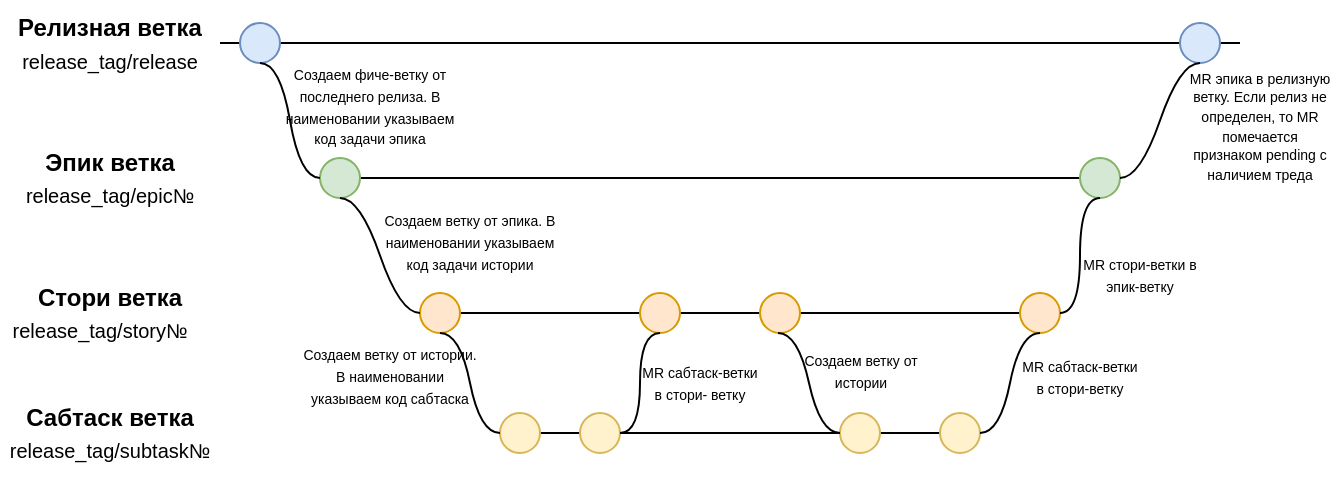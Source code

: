 <mxfile version="21.6.9" type="github">
  <diagram name="Страница — 1" id="x8Qyi_w7TCBruPxLDN-I">
    <mxGraphModel dx="941" dy="513" grid="1" gridSize="10" guides="1" tooltips="1" connect="1" arrows="1" fold="1" page="1" pageScale="1" pageWidth="827" pageHeight="1169" math="0" shadow="0">
      <root>
        <mxCell id="0" />
        <mxCell id="1" parent="0" />
        <mxCell id="yvYBYtpl62b4DiazGJpX-1" value="" style="line;strokeWidth=1;fillColor=none;align=left;verticalAlign=middle;spacingTop=-1;spacingLeft=3;spacingRight=3;rotatable=0;labelPosition=right;points=[];portConstraint=eastwest;" parent="1" vertex="1">
          <mxGeometry x="120" y="37.5" width="510" height="8" as="geometry" />
        </mxCell>
        <mxCell id="yvYBYtpl62b4DiazGJpX-2" value="Релизная ветка" style="text;align=center;fontStyle=1;verticalAlign=middle;spacingLeft=3;spacingRight=3;strokeColor=none;rotatable=0;points=[[0,0.5],[1,0.5]];portConstraint=eastwest;" parent="1" vertex="1">
          <mxGeometry x="40" y="20" width="50" height="26" as="geometry" />
        </mxCell>
        <mxCell id="yvYBYtpl62b4DiazGJpX-3" value="release_tag/release" style="text;align=center;fontStyle=0;verticalAlign=middle;spacingLeft=3;spacingRight=3;strokeColor=none;rotatable=0;points=[[0,0.5],[1,0.5]];portConstraint=eastwest;fontSize=10;" parent="1" vertex="1">
          <mxGeometry x="40" y="37.5" width="50" height="25.5" as="geometry" />
        </mxCell>
        <mxCell id="yvYBYtpl62b4DiazGJpX-4" value="" style="ellipse;fillColor=#dae8fc;strokeColor=#6c8ebf;fontSize=10;" parent="1" vertex="1">
          <mxGeometry x="130" y="31.5" width="20" height="20" as="geometry" />
        </mxCell>
        <mxCell id="yvYBYtpl62b4DiazGJpX-5" value="" style="line;strokeWidth=1;fillColor=none;align=left;verticalAlign=middle;spacingTop=-1;spacingLeft=3;spacingRight=3;rotatable=0;labelPosition=right;points=[];portConstraint=eastwest;" parent="1" vertex="1">
          <mxGeometry x="170" y="105" width="400" height="8" as="geometry" />
        </mxCell>
        <mxCell id="yvYBYtpl62b4DiazGJpX-6" value="Эпик ветка" style="text;align=center;fontStyle=1;verticalAlign=middle;spacingLeft=3;spacingRight=3;strokeColor=none;rotatable=0;points=[[0,0.5],[1,0.5]];portConstraint=eastwest;" parent="1" vertex="1">
          <mxGeometry x="40" y="87.5" width="50" height="26" as="geometry" />
        </mxCell>
        <mxCell id="yvYBYtpl62b4DiazGJpX-7" value="release_tag/epic№" style="text;align=center;fontStyle=0;verticalAlign=middle;spacingLeft=3;spacingRight=3;strokeColor=none;rotatable=0;points=[[0,0.5],[1,0.5]];portConstraint=eastwest;fontSize=10;" parent="1" vertex="1">
          <mxGeometry x="40" y="104.5" width="50" height="26" as="geometry" />
        </mxCell>
        <mxCell id="yvYBYtpl62b4DiazGJpX-8" value="" style="line;strokeWidth=1;fillColor=none;align=left;verticalAlign=middle;spacingTop=-1;spacingLeft=3;spacingRight=3;rotatable=0;labelPosition=right;points=[];portConstraint=eastwest;" parent="1" vertex="1">
          <mxGeometry x="220" y="172.5" width="320" height="8" as="geometry" />
        </mxCell>
        <mxCell id="yvYBYtpl62b4DiazGJpX-9" value="Стори ветка" style="text;align=center;fontStyle=1;verticalAlign=middle;spacingLeft=3;spacingRight=3;strokeColor=none;rotatable=0;points=[[0,0.5],[1,0.5]];portConstraint=eastwest;" parent="1" vertex="1">
          <mxGeometry x="40" y="155" width="50" height="26" as="geometry" />
        </mxCell>
        <mxCell id="yvYBYtpl62b4DiazGJpX-10" value="release_tag/story№" style="text;align=center;fontStyle=0;verticalAlign=middle;spacingLeft=3;spacingRight=3;strokeColor=none;rotatable=0;points=[[0,0.5],[1,0.5]];portConstraint=eastwest;fontSize=10;" parent="1" vertex="1">
          <mxGeometry x="10" y="172" width="100" height="26" as="geometry" />
        </mxCell>
        <mxCell id="yvYBYtpl62b4DiazGJpX-11" value="" style="line;strokeWidth=1;fillColor=none;align=left;verticalAlign=middle;spacingTop=-1;spacingLeft=3;spacingRight=3;rotatable=0;labelPosition=right;points=[];portConstraint=eastwest;" parent="1" vertex="1">
          <mxGeometry x="260" y="232.5" width="240" height="8" as="geometry" />
        </mxCell>
        <mxCell id="yvYBYtpl62b4DiazGJpX-12" value="Сабтаск ветка" style="text;align=center;fontStyle=1;verticalAlign=middle;spacingLeft=3;spacingRight=3;strokeColor=none;rotatable=0;points=[[0,0.5],[1,0.5]];portConstraint=eastwest;" parent="1" vertex="1">
          <mxGeometry x="40" y="215" width="50" height="26" as="geometry" />
        </mxCell>
        <mxCell id="yvYBYtpl62b4DiazGJpX-13" value="release_tag/subtask№" style="text;align=center;fontStyle=0;verticalAlign=middle;spacingLeft=3;spacingRight=3;strokeColor=none;rotatable=0;points=[[0,0.5],[1,0.5]];portConstraint=eastwest;fontSize=10;" parent="1" vertex="1">
          <mxGeometry x="40" y="232" width="50" height="26" as="geometry" />
        </mxCell>
        <mxCell id="yvYBYtpl62b4DiazGJpX-14" value="" style="ellipse;fillColor=#d5e8d4;strokeColor=#82b366;fontSize=10;" parent="1" vertex="1">
          <mxGeometry x="170" y="99" width="20" height="20" as="geometry" />
        </mxCell>
        <mxCell id="yvYBYtpl62b4DiazGJpX-15" value="" style="ellipse;fillColor=#ffe6cc;strokeColor=#d79b00;fontSize=10;" parent="1" vertex="1">
          <mxGeometry x="220" y="166.5" width="20" height="20" as="geometry" />
        </mxCell>
        <mxCell id="yvYBYtpl62b4DiazGJpX-16" value="" style="ellipse;fillColor=#ffe6cc;strokeColor=#d79b00;fontSize=10;" parent="1" vertex="1">
          <mxGeometry x="390" y="166.5" width="20" height="20" as="geometry" />
        </mxCell>
        <mxCell id="yvYBYtpl62b4DiazGJpX-17" value="" style="ellipse;fillColor=#fff2cc;strokeColor=#d6b656;fontSize=10;" parent="1" vertex="1">
          <mxGeometry x="260" y="226.5" width="20" height="20" as="geometry" />
        </mxCell>
        <mxCell id="yvYBYtpl62b4DiazGJpX-18" value="" style="ellipse;fillColor=#fff2cc;strokeColor=#d6b656;fontSize=10;" parent="1" vertex="1">
          <mxGeometry x="300" y="226.5" width="20" height="20" as="geometry" />
        </mxCell>
        <mxCell id="yvYBYtpl62b4DiazGJpX-19" value="" style="ellipse;fillColor=#fff2cc;strokeColor=#d6b656;fontSize=10;" parent="1" vertex="1">
          <mxGeometry x="430" y="226.5" width="20" height="20" as="geometry" />
        </mxCell>
        <mxCell id="yvYBYtpl62b4DiazGJpX-20" value="" style="ellipse;fillColor=#fff2cc;strokeColor=#d6b656;fontSize=10;" parent="1" vertex="1">
          <mxGeometry x="480" y="226.5" width="20" height="20" as="geometry" />
        </mxCell>
        <mxCell id="yvYBYtpl62b4DiazGJpX-21" value="" style="edgeStyle=entityRelationEdgeStyle;startArrow=none;endArrow=none;segment=10;curved=1;fontSize=10;exitX=0.5;exitY=1;exitDx=0;exitDy=0;entryX=0;entryY=0.5;entryDx=0;entryDy=0;" parent="1" source="yvYBYtpl62b4DiazGJpX-4" target="yvYBYtpl62b4DiazGJpX-14" edge="1">
          <mxGeometry relative="1" as="geometry">
            <mxPoint x="180" y="91.5" as="sourcePoint" />
            <mxPoint x="189.857" y="77.786" as="targetPoint" />
          </mxGeometry>
        </mxCell>
        <mxCell id="yvYBYtpl62b4DiazGJpX-22" value="" style="edgeStyle=entityRelationEdgeStyle;startArrow=none;endArrow=none;segment=10;curved=1;fontSize=10;exitX=0.5;exitY=1;exitDx=0;exitDy=0;entryX=0;entryY=0.5;entryDx=0;entryDy=0;" parent="1" target="yvYBYtpl62b4DiazGJpX-15" edge="1">
          <mxGeometry relative="1" as="geometry">
            <mxPoint x="180" y="119" as="sourcePoint" />
            <mxPoint x="220" y="177.5" as="targetPoint" />
          </mxGeometry>
        </mxCell>
        <mxCell id="yvYBYtpl62b4DiazGJpX-23" value="" style="edgeStyle=entityRelationEdgeStyle;startArrow=none;endArrow=none;segment=10;curved=1;fontSize=10;exitX=0.5;exitY=1;exitDx=0;exitDy=0;entryX=0;entryY=0.5;entryDx=0;entryDy=0;" parent="1" target="yvYBYtpl62b4DiazGJpX-17" edge="1">
          <mxGeometry relative="1" as="geometry">
            <mxPoint x="230" y="186.5" as="sourcePoint" />
            <mxPoint x="270" y="244" as="targetPoint" />
          </mxGeometry>
        </mxCell>
        <mxCell id="yvYBYtpl62b4DiazGJpX-25" value="" style="ellipse;fillColor=#d5e8d4;strokeColor=#82b366;fontSize=10;" parent="1" vertex="1">
          <mxGeometry x="550" y="99" width="20" height="20" as="geometry" />
        </mxCell>
        <mxCell id="yvYBYtpl62b4DiazGJpX-26" value="" style="ellipse;fillColor=#ffe6cc;strokeColor=#d79b00;fontSize=10;" parent="1" vertex="1">
          <mxGeometry x="330" y="166.5" width="20" height="20" as="geometry" />
        </mxCell>
        <mxCell id="yvYBYtpl62b4DiazGJpX-27" value="" style="edgeStyle=entityRelationEdgeStyle;startArrow=none;endArrow=none;segment=10;curved=1;fontSize=10;exitX=0.5;exitY=1;exitDx=0;exitDy=0;entryX=1;entryY=0.5;entryDx=0;entryDy=0;" parent="1" source="yvYBYtpl62b4DiazGJpX-26" target="yvYBYtpl62b4DiazGJpX-18" edge="1">
          <mxGeometry relative="1" as="geometry">
            <mxPoint x="340" y="182.5" as="sourcePoint" />
            <mxPoint x="370.0" y="232.5" as="targetPoint" />
          </mxGeometry>
        </mxCell>
        <mxCell id="yvYBYtpl62b4DiazGJpX-28" value="" style="ellipse;fillColor=#ffe6cc;strokeColor=#d79b00;fontSize=10;" parent="1" vertex="1">
          <mxGeometry x="520" y="166.5" width="20" height="20" as="geometry" />
        </mxCell>
        <mxCell id="yvYBYtpl62b4DiazGJpX-29" value="" style="edgeStyle=entityRelationEdgeStyle;startArrow=none;endArrow=none;segment=10;curved=1;fontSize=10;exitX=0.5;exitY=1;exitDx=0;exitDy=0;entryX=1;entryY=0.5;entryDx=0;entryDy=0;" parent="1" source="yvYBYtpl62b4DiazGJpX-28" target="yvYBYtpl62b4DiazGJpX-20" edge="1">
          <mxGeometry relative="1" as="geometry">
            <mxPoint x="320" y="196.5" as="sourcePoint" />
            <mxPoint x="300" y="246.5" as="targetPoint" />
          </mxGeometry>
        </mxCell>
        <mxCell id="yvYBYtpl62b4DiazGJpX-30" value="" style="edgeStyle=entityRelationEdgeStyle;startArrow=none;endArrow=none;segment=10;curved=1;fontSize=10;exitX=0.5;exitY=1;exitDx=0;exitDy=0;entryX=1;entryY=0.5;entryDx=0;entryDy=0;" parent="1" source="yvYBYtpl62b4DiazGJpX-25" target="yvYBYtpl62b4DiazGJpX-28" edge="1">
          <mxGeometry relative="1" as="geometry">
            <mxPoint x="570" y="129" as="sourcePoint" />
            <mxPoint x="350" y="186.5" as="targetPoint" />
          </mxGeometry>
        </mxCell>
        <mxCell id="yvYBYtpl62b4DiazGJpX-32" value="&lt;font style=&quot;font-size: 7px&quot;&gt;Создаем фиче-ветку от последнего релиза. В наименовании указываем код задачи эпика&lt;/font&gt;" style="text;html=1;strokeColor=none;fillColor=none;align=center;verticalAlign=middle;whiteSpace=wrap;rounded=0;fontSize=9;" parent="1" vertex="1">
          <mxGeometry x="150" y="63" width="90" height="20" as="geometry" />
        </mxCell>
        <mxCell id="yvYBYtpl62b4DiazGJpX-33" value="&lt;font style=&quot;font-size: 7px&quot;&gt;Создаем ветку от эпика. В наименовании указываем код задачи истории&lt;/font&gt;" style="text;html=1;strokeColor=none;fillColor=none;align=center;verticalAlign=middle;whiteSpace=wrap;rounded=0;fontSize=9;" parent="1" vertex="1">
          <mxGeometry x="200" y="130.5" width="90" height="20" as="geometry" />
        </mxCell>
        <mxCell id="yvYBYtpl62b4DiazGJpX-34" value="&lt;span style=&quot;font-size: 7px&quot;&gt;Создаем ветку от истории&lt;/span&gt;" style="text;html=1;strokeColor=none;fillColor=none;align=center;verticalAlign=middle;whiteSpace=wrap;rounded=0;fontSize=9;" parent="1" vertex="1">
          <mxGeometry x="407.5" y="195" width="65" height="20" as="geometry" />
        </mxCell>
        <mxCell id="yvYBYtpl62b4DiazGJpX-35" value="&lt;span style=&quot;font-size: 7px&quot;&gt;MR сабтаск-ветки в стори- ветку&lt;/span&gt;" style="text;html=1;strokeColor=none;fillColor=none;align=center;verticalAlign=middle;whiteSpace=wrap;rounded=0;fontSize=9;" parent="1" vertex="1">
          <mxGeometry x="330" y="200.5" width="60" height="20" as="geometry" />
        </mxCell>
        <mxCell id="yvYBYtpl62b4DiazGJpX-36" value="&lt;span style=&quot;font-size: 7px&quot;&gt;MR стори-ветки в эпик-ветку&lt;/span&gt;" style="text;html=1;strokeColor=none;fillColor=none;align=center;verticalAlign=middle;whiteSpace=wrap;rounded=0;fontSize=9;" parent="1" vertex="1">
          <mxGeometry x="550" y="146.5" width="60" height="20" as="geometry" />
        </mxCell>
        <mxCell id="yvYBYtpl62b4DiazGJpX-37" value="&lt;span style=&quot;font-size: 7px&quot;&gt;MR сабтаск-ветки в стори-ветку&lt;/span&gt;" style="text;html=1;strokeColor=none;fillColor=none;align=center;verticalAlign=middle;whiteSpace=wrap;rounded=0;fontSize=9;" parent="1" vertex="1">
          <mxGeometry x="520" y="198" width="60" height="20" as="geometry" />
        </mxCell>
        <mxCell id="yvYBYtpl62b4DiazGJpX-39" value="" style="ellipse;fillColor=#dae8fc;strokeColor=#6c8ebf;fontSize=10;" parent="1" vertex="1">
          <mxGeometry x="600" y="31.5" width="20" height="20" as="geometry" />
        </mxCell>
        <mxCell id="yvYBYtpl62b4DiazGJpX-40" value="" style="edgeStyle=entityRelationEdgeStyle;startArrow=none;endArrow=none;segment=10;curved=1;fontSize=10;exitX=0.5;exitY=1;exitDx=0;exitDy=0;entryX=1;entryY=0.5;entryDx=0;entryDy=0;" parent="1" source="yvYBYtpl62b4DiazGJpX-39" target="yvYBYtpl62b4DiazGJpX-25" edge="1">
          <mxGeometry relative="1" as="geometry">
            <mxPoint x="570" y="129" as="sourcePoint" />
            <mxPoint x="550" y="186.5" as="targetPoint" />
          </mxGeometry>
        </mxCell>
        <mxCell id="yvYBYtpl62b4DiazGJpX-42" value="&lt;font style=&quot;font-size: 7px;&quot;&gt;MR эпика в релизную ветку. Если релиз не определен, то MR помечается признаком&amp;nbsp;pending с наличием треда&lt;/font&gt;" style="text;html=1;strokeColor=none;fillColor=none;align=center;verticalAlign=middle;whiteSpace=wrap;rounded=0;fontSize=8;" parent="1" vertex="1">
          <mxGeometry x="600" y="63" width="80" height="40" as="geometry" />
        </mxCell>
        <mxCell id="yvYBYtpl62b4DiazGJpX-43" value="&lt;font style=&quot;font-size: 7px&quot;&gt;Создаем ветку от истории. В наименовании указываем код сабтаска&lt;/font&gt;" style="text;html=1;strokeColor=none;fillColor=none;align=center;verticalAlign=middle;whiteSpace=wrap;rounded=0;fontSize=9;" parent="1" vertex="1">
          <mxGeometry x="160" y="198" width="90" height="20" as="geometry" />
        </mxCell>
        <mxCell id="zQJ7VS15K2qTXhSQfcas-4" value="" style="edgeStyle=entityRelationEdgeStyle;startArrow=none;endArrow=none;segment=10;curved=1;fontSize=10;exitX=0.5;exitY=1;exitDx=0;exitDy=0;entryX=0;entryY=0.5;entryDx=0;entryDy=0;" edge="1" parent="1" target="yvYBYtpl62b4DiazGJpX-19">
          <mxGeometry relative="1" as="geometry">
            <mxPoint x="399" y="186.5" as="sourcePoint" />
            <mxPoint x="429" y="237" as="targetPoint" />
          </mxGeometry>
        </mxCell>
      </root>
    </mxGraphModel>
  </diagram>
</mxfile>
